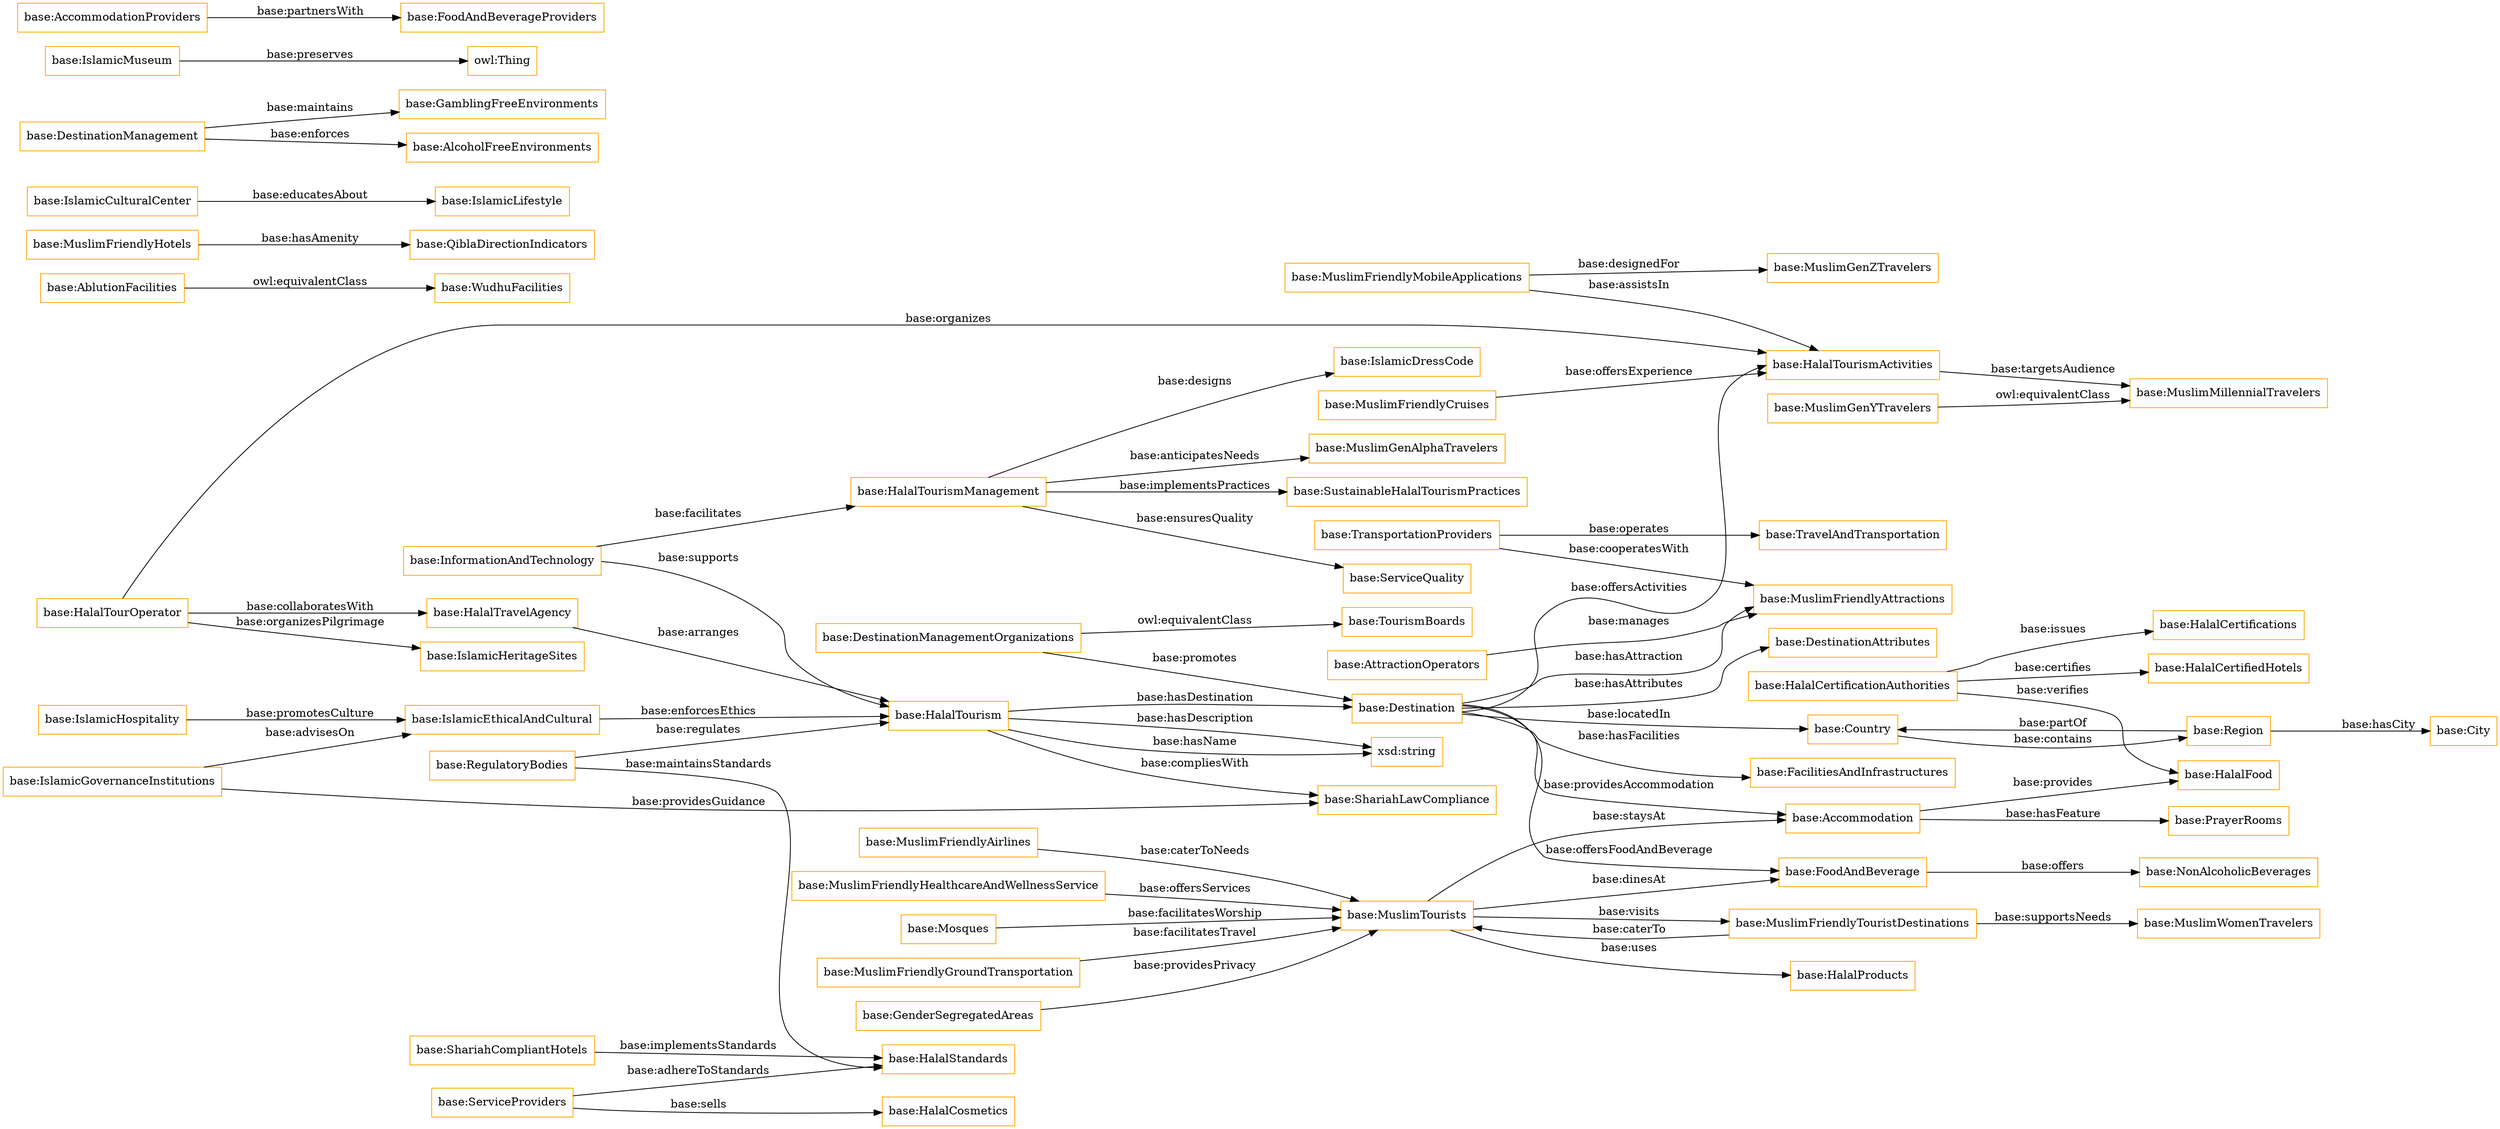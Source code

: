digraph ar2dtool_diagram { 
rankdir=LR;
size="1501"
node [shape = rectangle, color="orange"]; "base:MuslimFriendlyCruises" "base:IslamicHeritageSites" "base:PrayerRooms" "base:Country" "base:FoodAndBeverage" "base:HalalTourismActivities" "base:MuslimMillennialTravelers" "base:MuslimGenAlphaTravelers" "base:DestinationManagementOrganizations" "base:Destination" "base:FacilitiesAndInfrastructures" "base:SustainableHalalTourismPractices" "base:AblutionFacilities" "base:HalalFood" "base:Mosques" "base:TourismBoards" "base:MuslimFriendlyAttractions" "base:MuslimFriendlyHotels" "base:WudhuFacilities" "base:IslamicGovernanceInstitutions" "base:ServiceQuality" "base:IslamicEthicalAndCultural" "base:HalalCertifications" "base:InformationAndTechnology" "base:ShariahCompliantHotels" "base:HalalCertificationAuthorities" "base:MuslimWomenTravelers" "base:HalalTourOperator" "base:ShariahLawCompliance" "base:MuslimGenYTravelers" "base:MuslimFriendlyGroundTransportation" "base:HalalTravelAgency" "base:IslamicLifestyle" "base:DestinationManagement" "base:GamblingFreeEnvironments" "base:IslamicMuseum" "base:City" "base:GenderSegregatedAreas" "base:AttractionOperators" "base:QiblaDirectionIndicators" "base:MuslimFriendlyMobileApplications" "base:MuslimTourists" "base:DestinationAttributes" "base:MuslimFriendlyAirlines" "base:HalalTourismManagement" "base:NonAlcoholicBeverages" "base:IslamicHospitality" "base:HalalProducts" "base:AlcoholFreeEnvironments" "base:Region" "base:MuslimGenZTravelers" "base:Accommodation" "base:HalalCertifiedHotels" "base:MuslimFriendlyHealthcareAndWellnessService" "base:FoodAndBeverageProviders" "base:TransportationProviders" "base:IslamicDressCode" "base:HalalCosmetics" "base:AccommodationProviders" "base:MuslimFriendlyTouristDestinations" "base:HalalTourism" "base:TravelAndTransportation" "base:IslamicCulturalCenter" "base:HalalStandards" "base:ServiceProviders" "base:RegulatoryBodies" ; /*classes style*/
	"base:AblutionFacilities" -> "base:WudhuFacilities" [ label = "owl:equivalentClass" ];
	"base:MuslimGenYTravelers" -> "base:MuslimMillennialTravelers" [ label = "owl:equivalentClass" ];
	"base:DestinationManagementOrganizations" -> "base:TourismBoards" [ label = "owl:equivalentClass" ];
	"base:ServiceProviders" -> "base:HalalCosmetics" [ label = "base:sells" ];
	"base:HalalTravelAgency" -> "base:HalalTourism" [ label = "base:arranges" ];
	"base:HalalTourism" -> "xsd:string" [ label = "base:hasName" ];
	"base:HalalCertificationAuthorities" -> "base:HalalCertifiedHotels" [ label = "base:certifies" ];
	"base:IslamicGovernanceInstitutions" -> "base:ShariahLawCompliance" [ label = "base:providesGuidance" ];
	"base:Destination" -> "base:HalalTourismActivities" [ label = "base:offersActivities" ];
	"base:MuslimTourists" -> "base:FoodAndBeverage" [ label = "base:dinesAt" ];
	"base:ServiceProviders" -> "base:HalalStandards" [ label = "base:adhereToStandards" ];
	"base:MuslimFriendlyMobileApplications" -> "base:HalalTourismActivities" [ label = "base:assistsIn" ];
	"base:HalalTourism" -> "xsd:string" [ label = "base:hasDescription" ];
	"base:FoodAndBeverage" -> "base:NonAlcoholicBeverages" [ label = "base:offers" ];
	"base:ShariahCompliantHotels" -> "base:HalalStandards" [ label = "base:implementsStandards" ];
	"base:HalalTourismManagement" -> "base:IslamicDressCode" [ label = "base:designs" ];
	"base:Region" -> "base:City" [ label = "base:hasCity" ];
	"base:MuslimFriendlyMobileApplications" -> "base:MuslimGenZTravelers" [ label = "base:designedFor" ];
	"base:MuslimTourists" -> "base:HalalProducts" [ label = "base:uses" ];
	"base:Destination" -> "base:FoodAndBeverage" [ label = "base:offersFoodAndBeverage" ];
	"base:HalalTourismManagement" -> "base:SustainableHalalTourismPractices" [ label = "base:implementsPractices" ];
	"base:IslamicMuseum" -> "owl:Thing" [ label = "base:preserves" ];
	"base:Destination" -> "base:Accommodation" [ label = "base:providesAccommodation" ];
	"base:Accommodation" -> "base:HalalFood" [ label = "base:provides" ];
	"base:TransportationProviders" -> "base:TravelAndTransportation" [ label = "base:operates" ];
	"base:IslamicEthicalAndCultural" -> "base:HalalTourism" [ label = "base:enforcesEthics" ];
	"base:MuslimFriendlyHotels" -> "base:QiblaDirectionIndicators" [ label = "base:hasAmenity" ];
	"base:GenderSegregatedAreas" -> "base:MuslimTourists" [ label = "base:providesPrivacy" ];
	"base:Destination" -> "base:DestinationAttributes" [ label = "base:hasAttributes" ];
	"base:InformationAndTechnology" -> "base:HalalTourismManagement" [ label = "base:facilitates" ];
	"base:TransportationProviders" -> "base:MuslimFriendlyAttractions" [ label = "base:cooperatesWith" ];
	"base:HalalTourismActivities" -> "base:MuslimMillennialTravelers" [ label = "base:targetsAudience" ];
	"base:MuslimFriendlyTouristDestinations" -> "base:MuslimWomenTravelers" [ label = "base:supportsNeeds" ];
	"base:HalalTourOperator" -> "base:IslamicHeritageSites" [ label = "base:organizesPilgrimage" ];
	"base:Destination" -> "base:Country" [ label = "base:locatedIn" ];
	"base:MuslimFriendlyGroundTransportation" -> "base:MuslimTourists" [ label = "base:facilitatesTravel" ];
	"base:RegulatoryBodies" -> "base:HalalStandards" [ label = "base:maintainsStandards" ];
	"base:IslamicCulturalCenter" -> "base:IslamicLifestyle" [ label = "base:educatesAbout" ];
	"base:DestinationManagement" -> "base:AlcoholFreeEnvironments" [ label = "base:enforces" ];
	"base:Mosques" -> "base:MuslimTourists" [ label = "base:facilitatesWorship" ];
	"base:Region" -> "base:Country" [ label = "base:partOf" ];
	"base:MuslimFriendlyHealthcareAndWellnessService" -> "base:MuslimTourists" [ label = "base:offersServices" ];
	"base:AttractionOperators" -> "base:MuslimFriendlyAttractions" [ label = "base:manages" ];
	"base:Accommodation" -> "base:PrayerRooms" [ label = "base:hasFeature" ];
	"base:Destination" -> "base:FacilitiesAndInfrastructures" [ label = "base:hasFacilities" ];
	"base:DestinationManagement" -> "base:GamblingFreeEnvironments" [ label = "base:maintains" ];
	"base:MuslimFriendlyCruises" -> "base:HalalTourismActivities" [ label = "base:offersExperience" ];
	"base:HalalCertificationAuthorities" -> "base:HalalFood" [ label = "base:verifies" ];
	"base:MuslimFriendlyAirlines" -> "base:MuslimTourists" [ label = "base:caterToNeeds" ];
	"base:MuslimTourists" -> "base:MuslimFriendlyTouristDestinations" [ label = "base:visits" ];
	"base:Country" -> "base:Region" [ label = "base:contains" ];
	"base:Destination" -> "base:MuslimFriendlyAttractions" [ label = "base:hasAttraction" ];
	"base:HalalTourism" -> "base:ShariahLawCompliance" [ label = "base:compliesWith" ];
	"base:DestinationManagementOrganizations" -> "base:Destination" [ label = "base:promotes" ];
	"base:HalalTourismManagement" -> "base:MuslimGenAlphaTravelers" [ label = "base:anticipatesNeeds" ];
	"base:MuslimFriendlyTouristDestinations" -> "base:MuslimTourists" [ label = "base:caterTo" ];
	"base:HalalTourOperator" -> "base:HalalTourismActivities" [ label = "base:organizes" ];
	"base:IslamicGovernanceInstitutions" -> "base:IslamicEthicalAndCultural" [ label = "base:advisesOn" ];
	"base:HalalCertificationAuthorities" -> "base:HalalCertifications" [ label = "base:issues" ];
	"base:AccommodationProviders" -> "base:FoodAndBeverageProviders" [ label = "base:partnersWith" ];
	"base:MuslimTourists" -> "base:Accommodation" [ label = "base:staysAt" ];
	"base:InformationAndTechnology" -> "base:HalalTourism" [ label = "base:supports" ];
	"base:HalalTourOperator" -> "base:HalalTravelAgency" [ label = "base:collaboratesWith" ];
	"base:IslamicHospitality" -> "base:IslamicEthicalAndCultural" [ label = "base:promotesCulture" ];
	"base:HalalTourismManagement" -> "base:ServiceQuality" [ label = "base:ensuresQuality" ];
	"base:HalalTourism" -> "base:Destination" [ label = "base:hasDestination" ];
	"base:RegulatoryBodies" -> "base:HalalTourism" [ label = "base:regulates" ];

}
